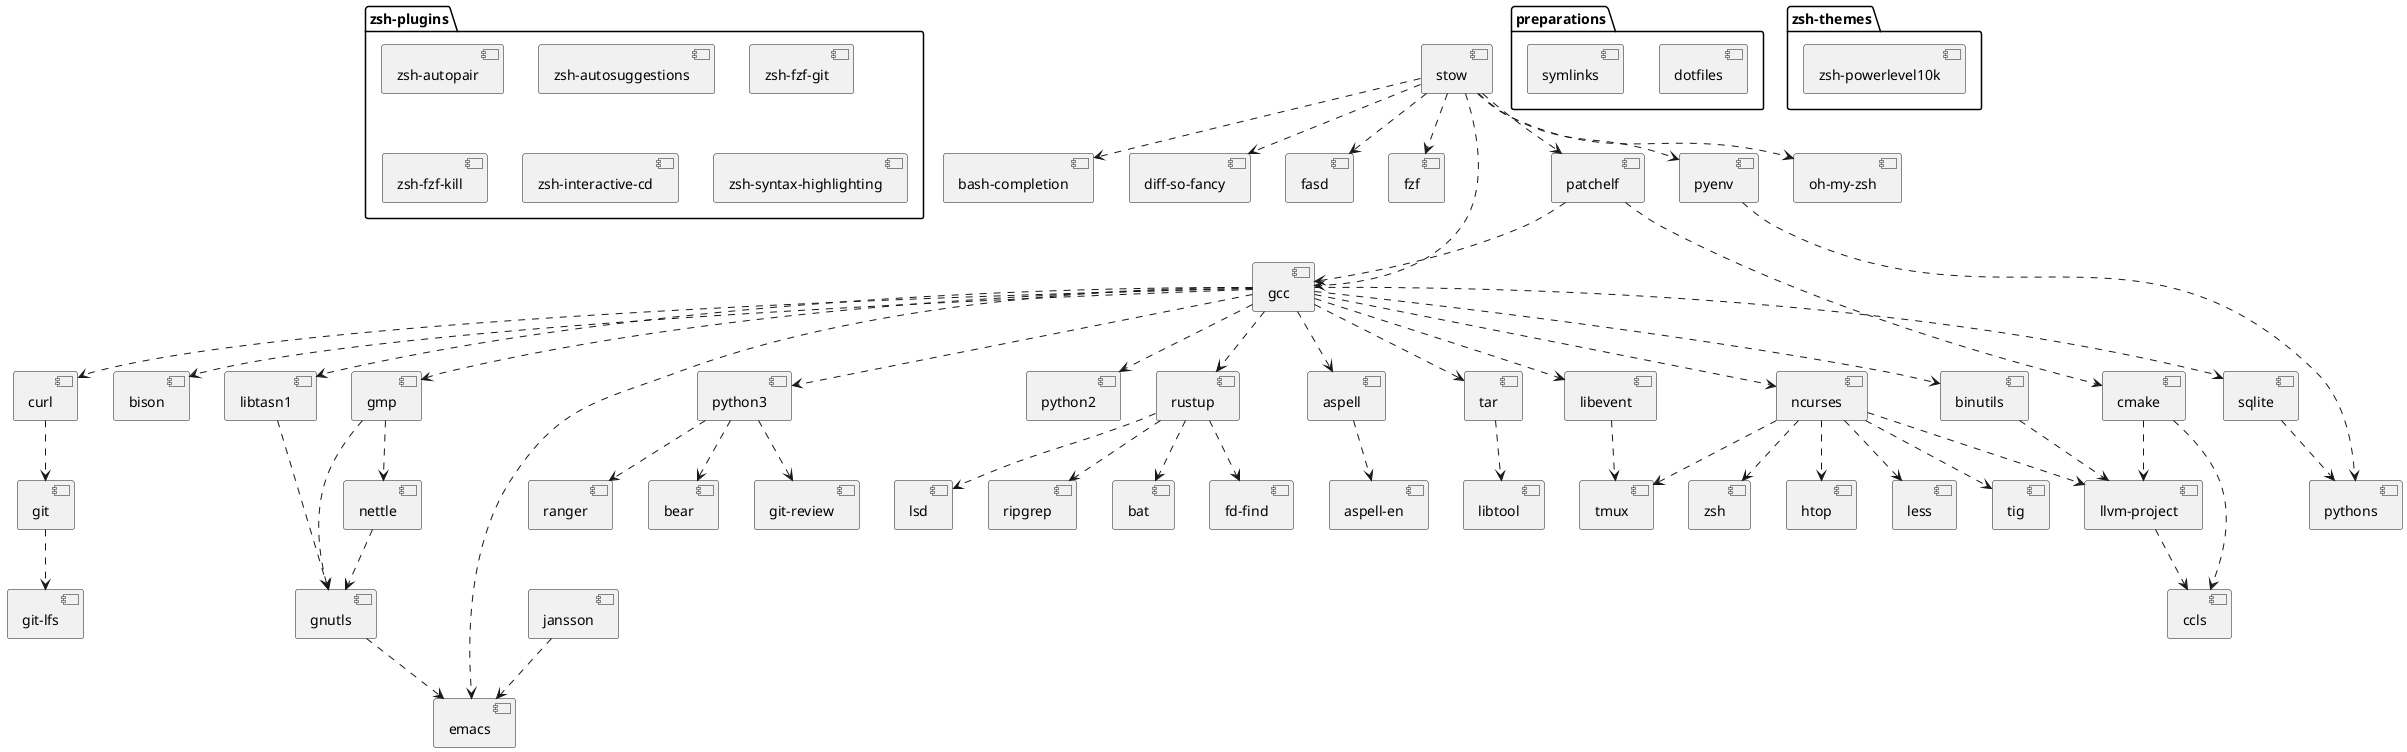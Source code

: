 @startuml

package "preparations" {
  [dotfiles]
  [symlinks]
}

package "zsh-plugins" {
  [zsh-autopair]
  [zsh-autosuggestions]
  [zsh-fzf-git]
  [zsh-fzf-kill]
  [zsh-interactive-cd]
  [zsh-syntax-highlighting]
}

package "zsh-themes" {
  [zsh-powerlevel10k]
}

[stow] ..> [bash-completion]
[stow] ..> [diff-so-fancy]
[stow] ..> [fasd]
[stow] ..> [fzf]
[stow] ..> [gcc]
[stow] ..> [oh-my-zsh]
[stow] ..> [patchelf]
[stow] ..> [pyenv]

[patchelf] ..> [gcc]
[patchelf] ..> [cmake]

[gcc] ..> [aspell]
[gcc] ..> [binutils]
[gcc] ..> [bison]
[gcc] ..> [curl]
[gcc] ..> [emacs]
[gcc] ..> [gmp]
[gcc] ..> [libevent]
[gcc] ..> [libtasn1]
[gcc] ..> [ncurses]
[gcc] ..> [python2]
[gcc] ..> [python3]
[gcc] ..> [rustup]
[gcc] ..> [sqlite]
[gcc] ..> [tar]

[cmake] ..> [ccls]
[cmake] ..> [llvm-project]

[pyenv] ..> [pythons]
[sqlite] ..> [pythons]

[python3] ..> [bear]
[python3] ..> [git-review]
[python3] ..> [ranger]

[gmp] ..> [nettle]
[gmp] ..> [gnutls]

[libtasn1] ..> [gnutls]
[nettle] ..> [gnutls]

[gnutls] ..> [emacs]
[jansson] ..> [emacs]

[aspell] ..> [aspell-en]

[binutils] ..> [llvm-project]

[tar] ..> [libtool]

[ncurses] ..> [htop]
[ncurses] ..> [less]
[ncurses] ..> [llvm-project]
[ncurses] ..> [tig]
[ncurses] ..> [tmux]
[ncurses] ..> [zsh]

[libevent] ..> [tmux]

[curl] ..> [git]

[git] ..> [git-lfs]

[llvm-project] ..> [ccls]

[rustup] ..> [bat]
[rustup] ..> [fd-find]
[rustup] ..> [lsd]
[rustup] ..> [ripgrep]

@enduml
